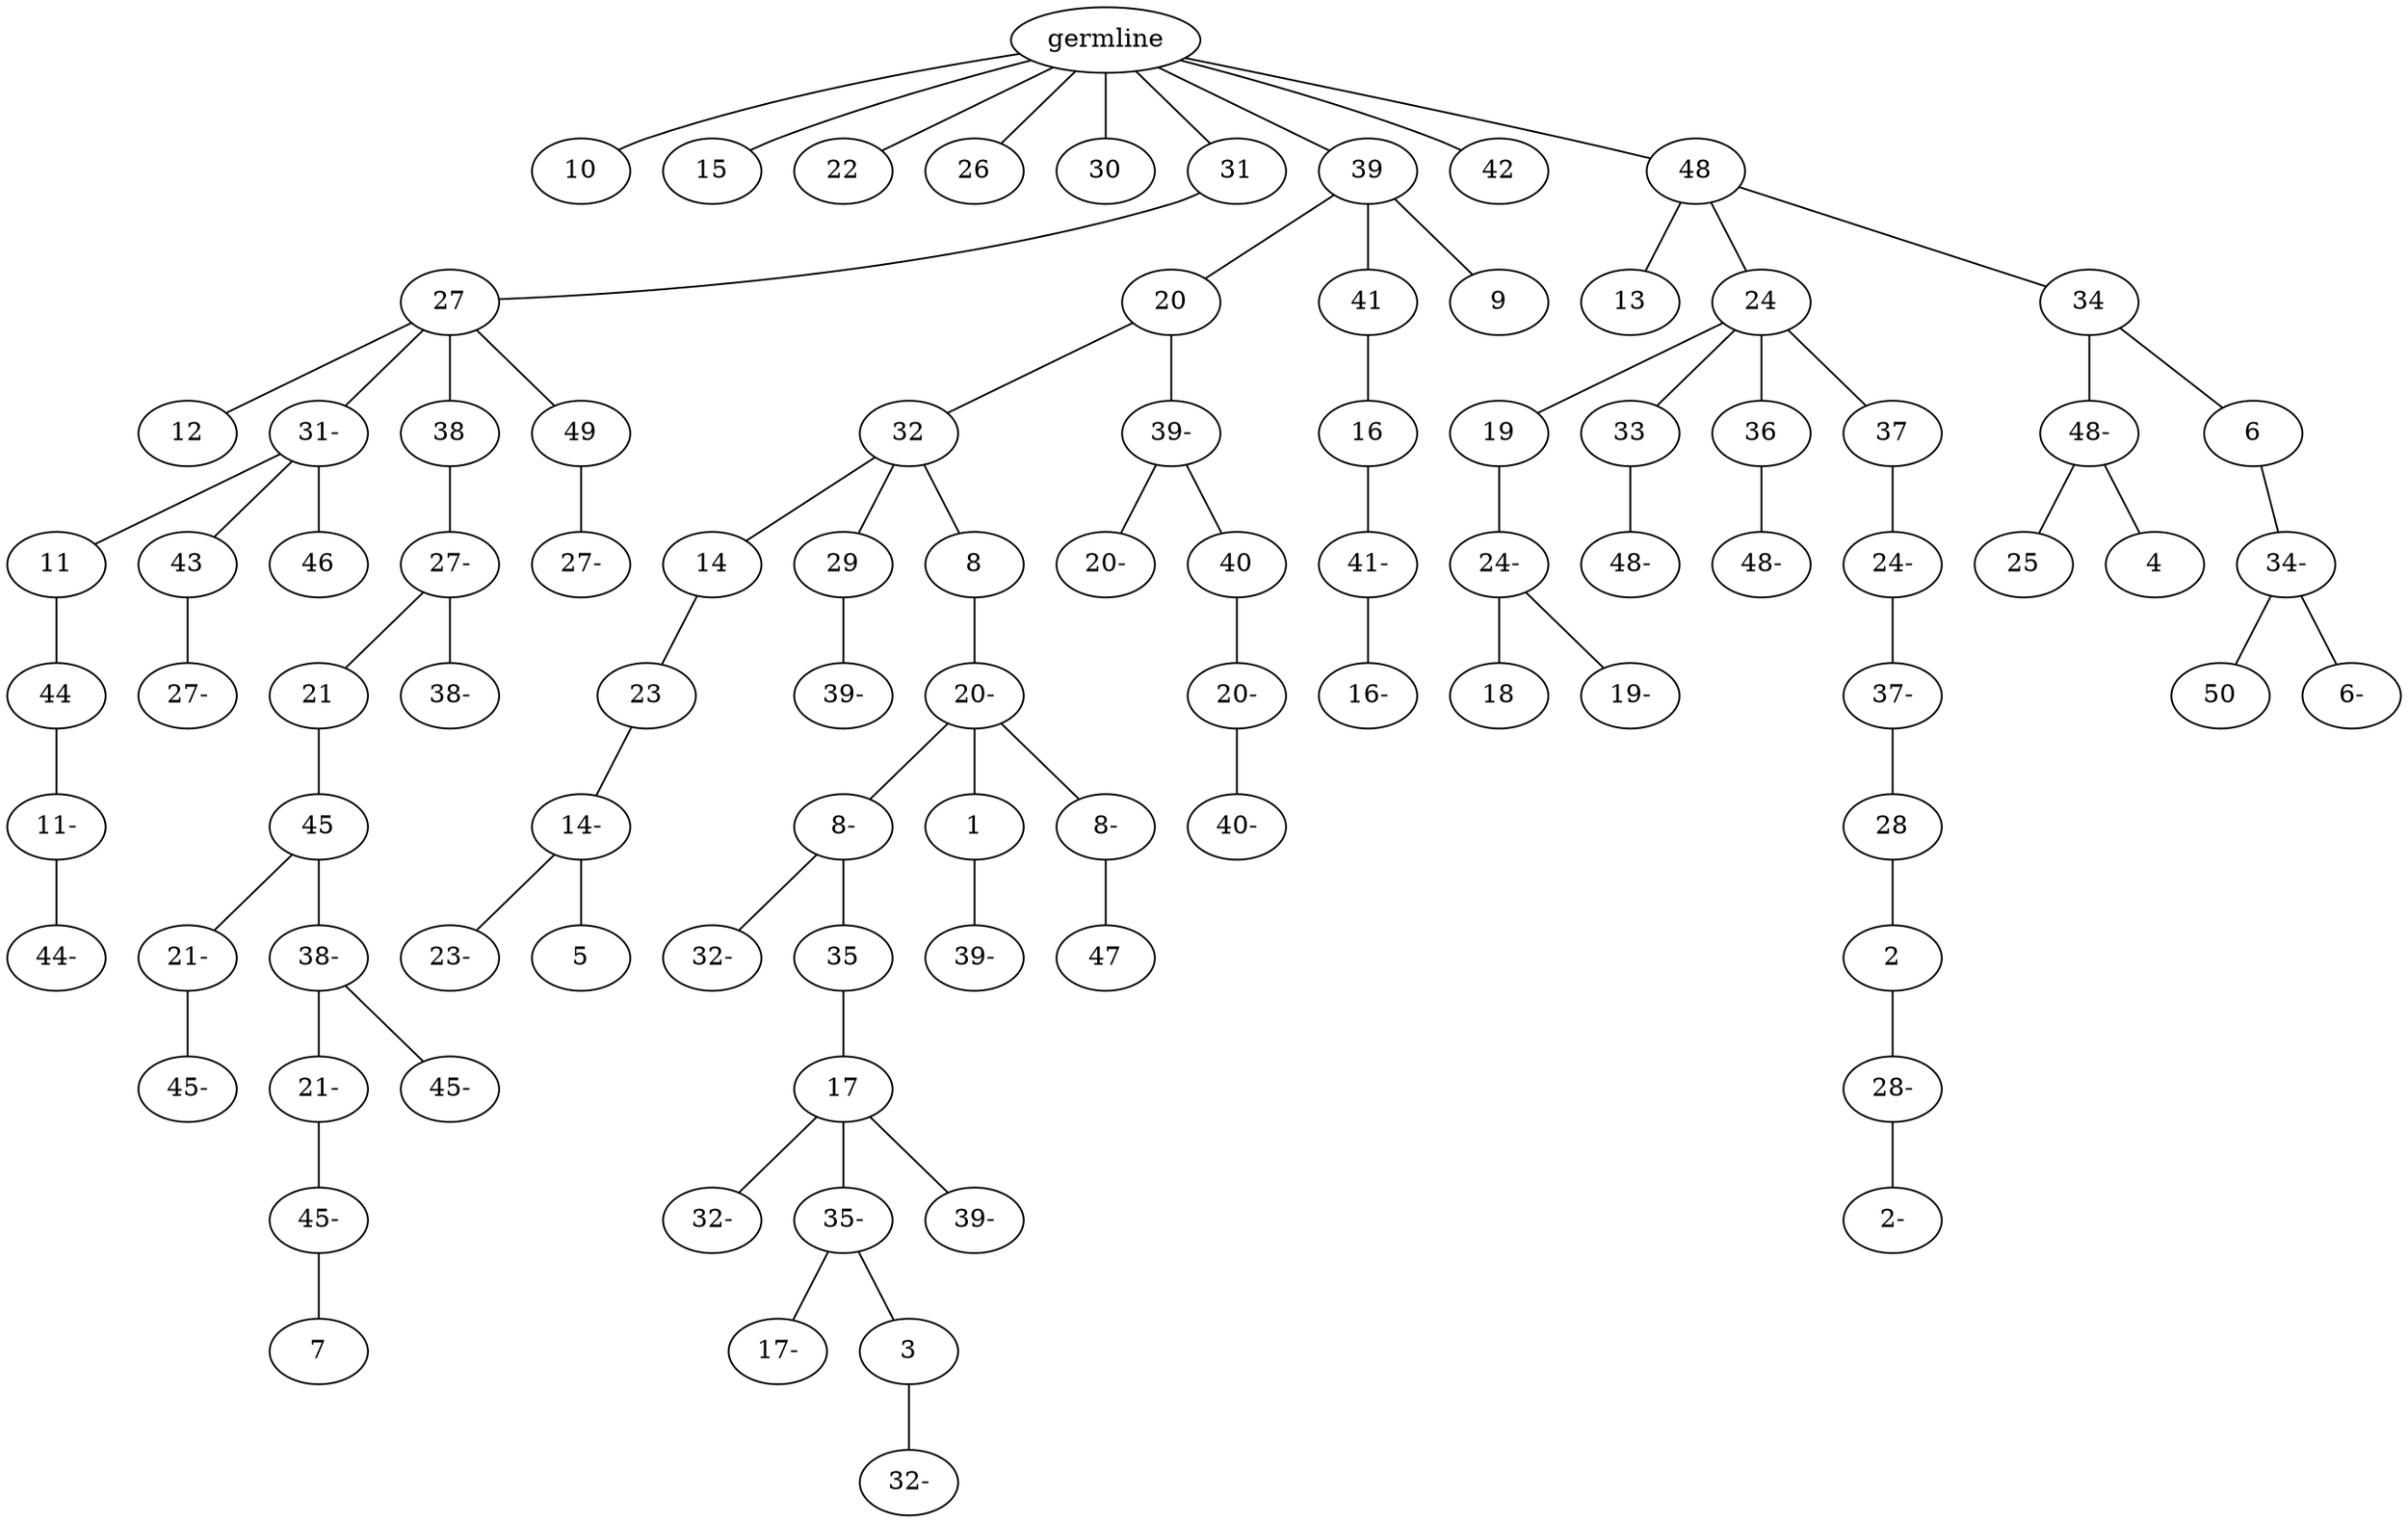 graph tree {
    "140567939834256" [label="germline"];
    "140567939319888" [label="10"];
    "140567939319936" [label="15"];
    "140567939320176" [label="22"];
    "140567939321664" [label="26"];
    "140567939328752" [label="30"];
    "140567939328656" [label="31"];
    "140567939327552" [label="27"];
    "140567939327840" [label="12"];
    "140567939328320" [label="31-"];
    "140567939329184" [label="11"];
    "140567939329520" [label="44"];
    "140567939330000" [label="11-"];
    "140567939371312" [label="44-"];
    "140567939329136" [label="43"];
    "140567939329616" [label="27-"];
    "140567939329424" [label="46"];
    "140567939329232" [label="38"];
    "140567939328032" [label="27-"];
    "140567939371840" [label="21"];
    "140567939371600" [label="45"];
    "140567939372080" [label="21-"];
    "140567939372368" [label="45-"];
    "140567939371888" [label="38-"];
    "140567939372176" [label="21-"];
    "140567939372560" [label="45-"];
    "140567939373136" [label="7"];
    "140567939372416" [label="45-"];
    "140567939371168" [label="38-"];
    "140567939329952" [label="49"];
    "140567939371456" [label="27-"];
    "140567939328992" [label="39"];
    "140567939329856" [label="20"];
    "140567939329808" [label="32"];
    "140567939371552" [label="14"];
    "140567939371360" [label="23"];
    "140567939372992" [label="14-"];
    "140567939373328" [label="23-"];
    "140567939373472" [label="5"];
    "140567939371696" [label="29"];
    "140567939846256" [label="39-"];
    "140567939372704" [label="8"];
    "140567939372320" [label="20-"];
    "140567939373424" [label="8-"];
    "140567939374096" [label="32-"];
    "140567939373520" [label="35"];
    "140567939374624" [label="17"];
    "140567939374768" [label="32-"];
    "140567939374864" [label="35-"];
    "140567939383408" [label="17-"];
    "140567939384128" [label="3"];
    "140567939383888" [label="32-"];
    "140567939375008" [label="39-"];
    "140567939374528" [label="1"];
    "140567939374288" [label="39-"];
    "140567939373280" [label="8-"];
    "140567939375056" [label="47"];
    "140567939372512" [label="39-"];
    "140567939374240" [label="20-"];
    "140567939374816" [label="40"];
    "140567939374576" [label="20-"];
    "140567939383792" [label="40-"];
    "140567939329088" [label="41"];
    "140567939373760" [label="16"];
    "140567939374912" [label="41-"];
    "140567939384800" [label="16-"];
    "140567939329568" [label="9"];
    "140567939329040" [label="42"];
    "140567939328944" [label="48"];
    "140567939374720" [label="13"];
    "140567939374432" [label="24"];
    "140567939384464" [label="19"];
    "140567939383360" [label="24-"];
    "140567939384944" [label="18"];
    "140567939384752" [label="19-"];
    "140567939384704" [label="33"];
    "140567939385760" [label="48-"];
    "140567939384080" [label="36"];
    "140567939384224" [label="48-"];
    "140567939384848" [label="37"];
    "140567939384512" [label="24-"];
    "140567939384896" [label="37-"];
    "140567939386000" [label="28"];
    "140567939386288" [label="2"];
    "140567939386576" [label="28-"];
    "140567939386864" [label="2-"];
    "140567939374960" [label="34"];
    "140567939385904" [label="48-"];
    "140567939385520" [label="25"];
    "140567939385184" [label="4"];
    "140567939385376" [label="6"];
    "140567939386528" [label="34-"];
    "140567939385712" [label="50"];
    "140567939386432" [label="6-"];
    "140567939834256" -- "140567939319888";
    "140567939834256" -- "140567939319936";
    "140567939834256" -- "140567939320176";
    "140567939834256" -- "140567939321664";
    "140567939834256" -- "140567939328752";
    "140567939834256" -- "140567939328656";
    "140567939834256" -- "140567939328992";
    "140567939834256" -- "140567939329040";
    "140567939834256" -- "140567939328944";
    "140567939328656" -- "140567939327552";
    "140567939327552" -- "140567939327840";
    "140567939327552" -- "140567939328320";
    "140567939327552" -- "140567939329232";
    "140567939327552" -- "140567939329952";
    "140567939328320" -- "140567939329184";
    "140567939328320" -- "140567939329136";
    "140567939328320" -- "140567939329424";
    "140567939329184" -- "140567939329520";
    "140567939329520" -- "140567939330000";
    "140567939330000" -- "140567939371312";
    "140567939329136" -- "140567939329616";
    "140567939329232" -- "140567939328032";
    "140567939328032" -- "140567939371840";
    "140567939328032" -- "140567939371168";
    "140567939371840" -- "140567939371600";
    "140567939371600" -- "140567939372080";
    "140567939371600" -- "140567939371888";
    "140567939372080" -- "140567939372368";
    "140567939371888" -- "140567939372176";
    "140567939371888" -- "140567939372416";
    "140567939372176" -- "140567939372560";
    "140567939372560" -- "140567939373136";
    "140567939329952" -- "140567939371456";
    "140567939328992" -- "140567939329856";
    "140567939328992" -- "140567939329088";
    "140567939328992" -- "140567939329568";
    "140567939329856" -- "140567939329808";
    "140567939329856" -- "140567939372512";
    "140567939329808" -- "140567939371552";
    "140567939329808" -- "140567939371696";
    "140567939329808" -- "140567939372704";
    "140567939371552" -- "140567939371360";
    "140567939371360" -- "140567939372992";
    "140567939372992" -- "140567939373328";
    "140567939372992" -- "140567939373472";
    "140567939371696" -- "140567939846256";
    "140567939372704" -- "140567939372320";
    "140567939372320" -- "140567939373424";
    "140567939372320" -- "140567939374528";
    "140567939372320" -- "140567939373280";
    "140567939373424" -- "140567939374096";
    "140567939373424" -- "140567939373520";
    "140567939373520" -- "140567939374624";
    "140567939374624" -- "140567939374768";
    "140567939374624" -- "140567939374864";
    "140567939374624" -- "140567939375008";
    "140567939374864" -- "140567939383408";
    "140567939374864" -- "140567939384128";
    "140567939384128" -- "140567939383888";
    "140567939374528" -- "140567939374288";
    "140567939373280" -- "140567939375056";
    "140567939372512" -- "140567939374240";
    "140567939372512" -- "140567939374816";
    "140567939374816" -- "140567939374576";
    "140567939374576" -- "140567939383792";
    "140567939329088" -- "140567939373760";
    "140567939373760" -- "140567939374912";
    "140567939374912" -- "140567939384800";
    "140567939328944" -- "140567939374720";
    "140567939328944" -- "140567939374432";
    "140567939328944" -- "140567939374960";
    "140567939374432" -- "140567939384464";
    "140567939374432" -- "140567939384704";
    "140567939374432" -- "140567939384080";
    "140567939374432" -- "140567939384848";
    "140567939384464" -- "140567939383360";
    "140567939383360" -- "140567939384944";
    "140567939383360" -- "140567939384752";
    "140567939384704" -- "140567939385760";
    "140567939384080" -- "140567939384224";
    "140567939384848" -- "140567939384512";
    "140567939384512" -- "140567939384896";
    "140567939384896" -- "140567939386000";
    "140567939386000" -- "140567939386288";
    "140567939386288" -- "140567939386576";
    "140567939386576" -- "140567939386864";
    "140567939374960" -- "140567939385904";
    "140567939374960" -- "140567939385376";
    "140567939385904" -- "140567939385520";
    "140567939385904" -- "140567939385184";
    "140567939385376" -- "140567939386528";
    "140567939386528" -- "140567939385712";
    "140567939386528" -- "140567939386432";
}

